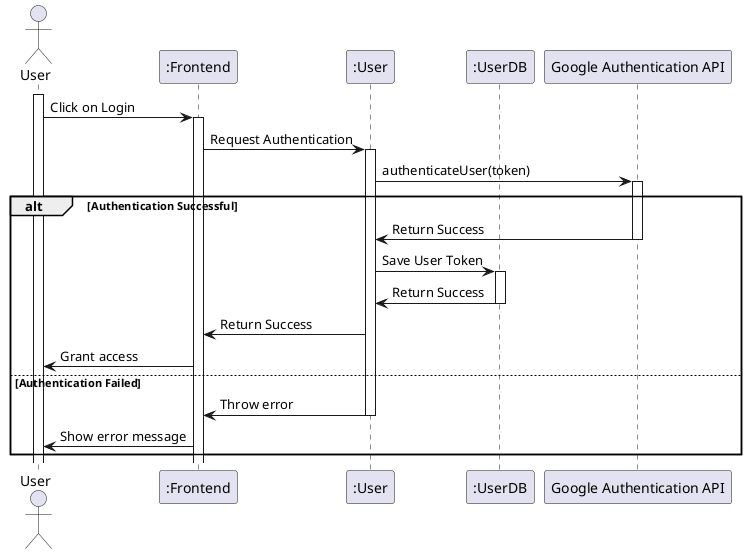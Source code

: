 @startuml

' Sequence Diagram: User Authentication
actor User
participant ":Frontend" as App
participant ":User" as UserClass
participant ":UserDB" as UserDB
participant "Google Authentication API" as Google

activate User
User -> App: Click on Login
activate App
App->UserClass: Request Authentication
activate UserClass
UserClass -> Google: authenticateUser(token)
activate Google
alt Authentication Successful
    Google -> UserClass: Return Success
    deactivate Google
    UserClass -> UserDB: Save User Token
    activate UserDB
    UserDB -> UserClass: Return Success
    deactivate UserDB
    UserClass -> App: Return Success
    App -> User: Grant access
else Authentication Failed
    UserClass -> App: Throw error
    deactivate UserClass
    App -> User: Show error message
end

@enduml

